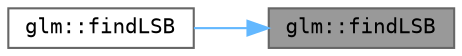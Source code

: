 digraph "glm::findLSB"
{
 // LATEX_PDF_SIZE
  bgcolor="transparent";
  edge [fontname=Terminal,fontsize=10,labelfontname=Helvetica,labelfontsize=10];
  node [fontname=Terminal,fontsize=10,shape=box,height=0.2,width=0.4];
  rankdir="RL";
  Node1 [label="glm::findLSB",height=0.2,width=0.4,color="gray40", fillcolor="grey60", style="filled", fontcolor="black",tooltip=" "];
  Node1 -> Node2 [dir="back",color="steelblue1",style="solid"];
  Node2 [label="glm::findLSB",height=0.2,width=0.4,color="grey40", fillcolor="white", style="filled",URL="$group__core__func__integer.html#gaed9f546bbafdcb101a4727d8c1ebb24c",tooltip=" "];
}
